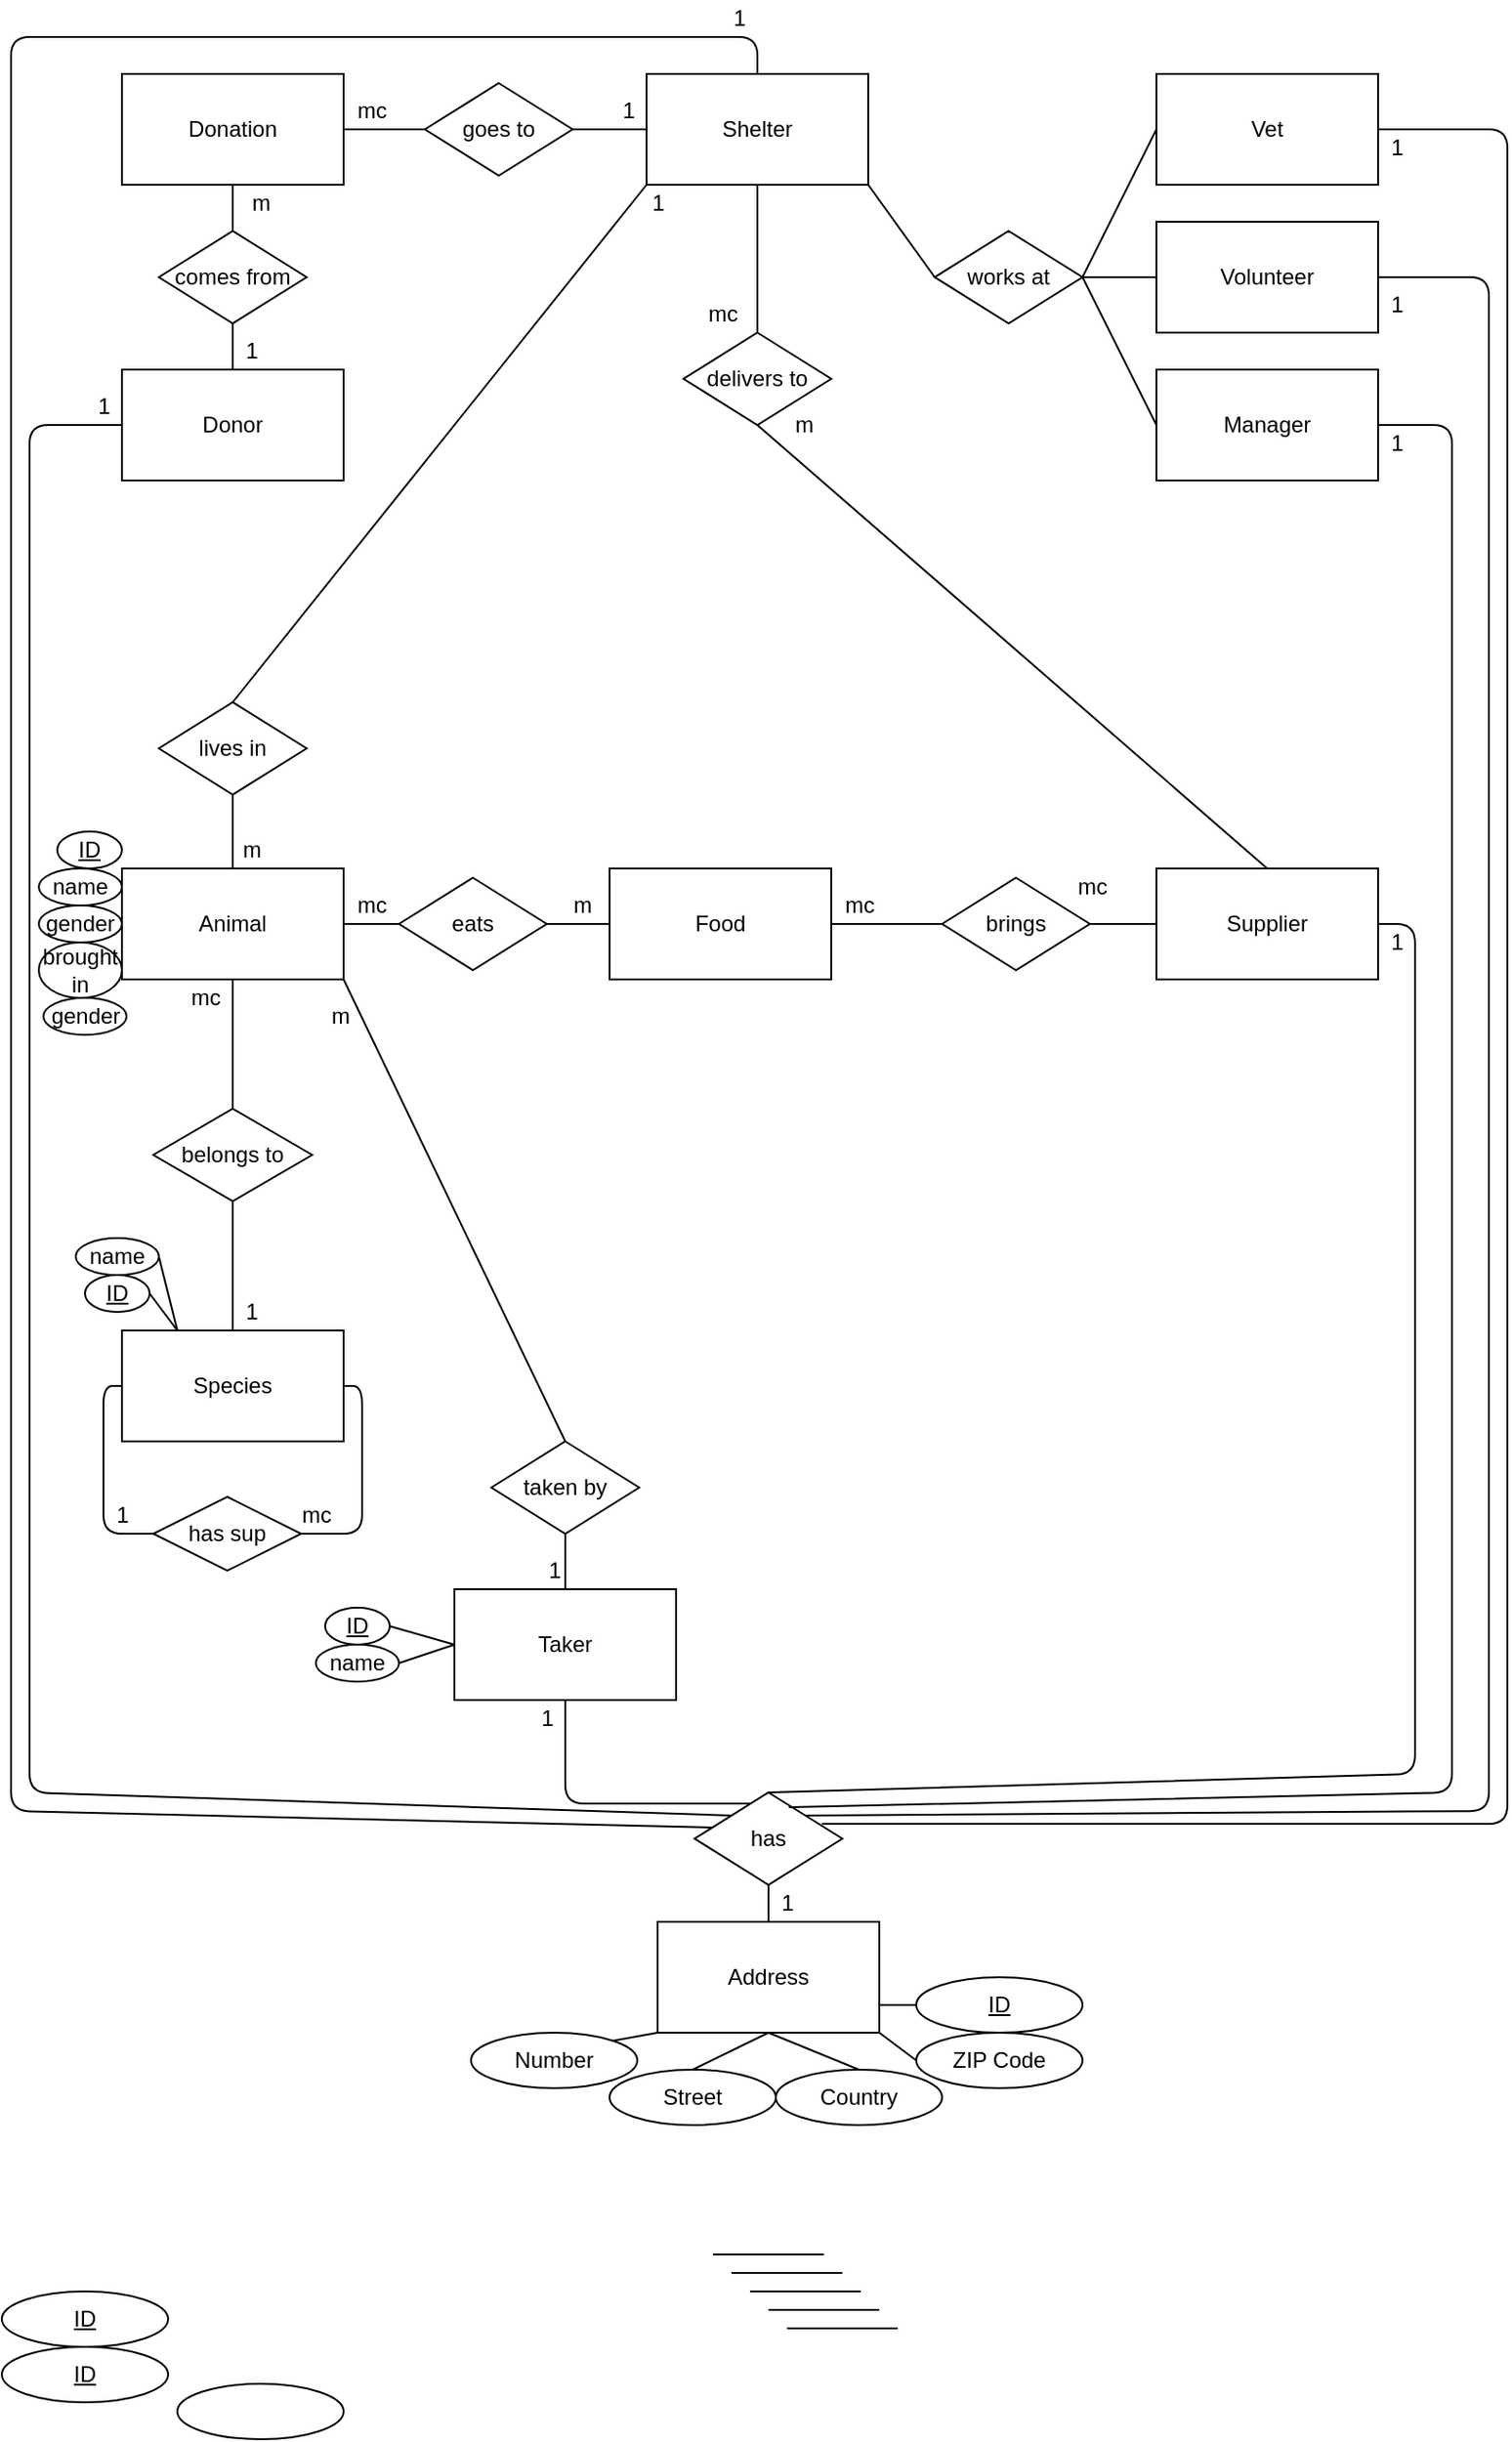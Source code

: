 <mxfile version="13.0.2" type="github">
  <diagram id="TSgzO08xvkyAbLL3pmPg" name="Page-1">
    <mxGraphModel dx="1621" dy="792" grid="1" gridSize="10" guides="1" tooltips="1" connect="1" arrows="1" fold="1" page="1" pageScale="1" pageWidth="827" pageHeight="1169" math="0" shadow="0">
      <root>
        <mxCell id="0" />
        <mxCell id="1" parent="0" />
        <mxCell id="XHEEDVPZoeM0KxmqWSNA-1" value="Donation" style="rounded=0;whiteSpace=wrap;html=1;" parent="1" vertex="1">
          <mxGeometry x="70" y="50" width="120" height="60" as="geometry" />
        </mxCell>
        <mxCell id="XHEEDVPZoeM0KxmqWSNA-2" value="Food" style="rounded=0;whiteSpace=wrap;html=1;" parent="1" vertex="1">
          <mxGeometry x="334" y="480" width="120" height="60" as="geometry" />
        </mxCell>
        <mxCell id="XHEEDVPZoeM0KxmqWSNA-3" value="Species" style="rounded=0;whiteSpace=wrap;html=1;" parent="1" vertex="1">
          <mxGeometry x="70" y="730" width="120" height="60" as="geometry" />
        </mxCell>
        <mxCell id="XHEEDVPZoeM0KxmqWSNA-4" value="Animal" style="rounded=0;whiteSpace=wrap;html=1;" parent="1" vertex="1">
          <mxGeometry x="70" y="480" width="120" height="60" as="geometry" />
        </mxCell>
        <mxCell id="XHEEDVPZoeM0KxmqWSNA-5" value="Donor" style="rounded=0;whiteSpace=wrap;html=1;" parent="1" vertex="1">
          <mxGeometry x="70" y="210" width="120" height="60" as="geometry" />
        </mxCell>
        <mxCell id="XHEEDVPZoeM0KxmqWSNA-6" value="Volunteer" style="rounded=0;whiteSpace=wrap;html=1;" parent="1" vertex="1">
          <mxGeometry x="630" y="130" width="120" height="60" as="geometry" />
        </mxCell>
        <mxCell id="XHEEDVPZoeM0KxmqWSNA-7" value="Manager" style="rounded=0;whiteSpace=wrap;html=1;" parent="1" vertex="1">
          <mxGeometry x="630" y="210" width="120" height="60" as="geometry" />
        </mxCell>
        <mxCell id="XHEEDVPZoeM0KxmqWSNA-8" value="Shelter" style="rounded=0;whiteSpace=wrap;html=1;" parent="1" vertex="1">
          <mxGeometry x="354" y="50" width="120" height="60" as="geometry" />
        </mxCell>
        <mxCell id="XHEEDVPZoeM0KxmqWSNA-9" value="Vet" style="rounded=0;whiteSpace=wrap;html=1;" parent="1" vertex="1">
          <mxGeometry x="630" y="50" width="120" height="60" as="geometry" />
        </mxCell>
        <mxCell id="XHEEDVPZoeM0KxmqWSNA-17" value="" style="endArrow=none;html=1;entryX=0;entryY=0.5;entryDx=0;entryDy=0;" parent="1" target="XHEEDVPZoeM0KxmqWSNA-9" edge="1">
          <mxGeometry width="50" height="50" relative="1" as="geometry">
            <mxPoint x="590" y="160" as="sourcePoint" />
            <mxPoint x="626" y="79.5" as="targetPoint" />
          </mxGeometry>
        </mxCell>
        <mxCell id="XHEEDVPZoeM0KxmqWSNA-18" value="" style="endArrow=none;html=1;exitX=1;exitY=1;exitDx=0;exitDy=0;entryX=0;entryY=0.5;entryDx=0;entryDy=0;" parent="1" source="XHEEDVPZoeM0KxmqWSNA-8" target="XHEEDVPZoeM0KxmqWSNA-21" edge="1">
          <mxGeometry width="50" height="50" relative="1" as="geometry">
            <mxPoint x="480" y="130" as="sourcePoint" />
            <mxPoint x="516" y="130" as="targetPoint" />
          </mxGeometry>
        </mxCell>
        <mxCell id="XHEEDVPZoeM0KxmqWSNA-20" value="" style="endArrow=none;html=1;entryX=0;entryY=0.5;entryDx=0;entryDy=0;exitX=1;exitY=0.5;exitDx=0;exitDy=0;" parent="1" source="XHEEDVPZoeM0KxmqWSNA-21" target="XHEEDVPZoeM0KxmqWSNA-6" edge="1">
          <mxGeometry width="50" height="50" relative="1" as="geometry">
            <mxPoint x="590" y="160" as="sourcePoint" />
            <mxPoint x="590" y="150" as="targetPoint" />
          </mxGeometry>
        </mxCell>
        <mxCell id="XHEEDVPZoeM0KxmqWSNA-21" value="works at" style="rhombus;whiteSpace=wrap;html=1;" parent="1" vertex="1">
          <mxGeometry x="510" y="135" width="80" height="50" as="geometry" />
        </mxCell>
        <mxCell id="XHEEDVPZoeM0KxmqWSNA-22" value="goes to" style="rhombus;whiteSpace=wrap;html=1;" parent="1" vertex="1">
          <mxGeometry x="234" y="55" width="80" height="50" as="geometry" />
        </mxCell>
        <mxCell id="XHEEDVPZoeM0KxmqWSNA-23" value="" style="endArrow=none;html=1;exitX=1;exitY=0.5;exitDx=0;exitDy=0;entryX=0;entryY=0.5;entryDx=0;entryDy=0;" parent="1" source="XHEEDVPZoeM0KxmqWSNA-1" target="XHEEDVPZoeM0KxmqWSNA-22" edge="1">
          <mxGeometry width="50" height="50" relative="1" as="geometry">
            <mxPoint x="198" y="80" as="sourcePoint" />
            <mxPoint x="384" y="260" as="targetPoint" />
          </mxGeometry>
        </mxCell>
        <mxCell id="XHEEDVPZoeM0KxmqWSNA-24" value="" style="endArrow=none;html=1;exitX=1;exitY=0.5;exitDx=0;exitDy=0;entryX=0;entryY=0.5;entryDx=0;entryDy=0;" parent="1" source="XHEEDVPZoeM0KxmqWSNA-22" target="XHEEDVPZoeM0KxmqWSNA-8" edge="1">
          <mxGeometry width="50" height="50" relative="1" as="geometry">
            <mxPoint x="314" y="79.5" as="sourcePoint" />
            <mxPoint x="354" y="80" as="targetPoint" />
          </mxGeometry>
        </mxCell>
        <mxCell id="XHEEDVPZoeM0KxmqWSNA-25" value="comes from" style="rhombus;whiteSpace=wrap;html=1;" parent="1" vertex="1">
          <mxGeometry x="90" y="135" width="80" height="50" as="geometry" />
        </mxCell>
        <mxCell id="XHEEDVPZoeM0KxmqWSNA-26" value="" style="endArrow=none;html=1;exitX=0.5;exitY=1;exitDx=0;exitDy=0;entryX=0.5;entryY=0;entryDx=0;entryDy=0;" parent="1" source="XHEEDVPZoeM0KxmqWSNA-1" target="XHEEDVPZoeM0KxmqWSNA-25" edge="1">
          <mxGeometry width="50" height="50" relative="1" as="geometry">
            <mxPoint x="62" y="165" as="sourcePoint" />
            <mxPoint x="248" y="345" as="targetPoint" />
          </mxGeometry>
        </mxCell>
        <mxCell id="XHEEDVPZoeM0KxmqWSNA-27" value="" style="endArrow=none;html=1;exitX=0.5;exitY=1;exitDx=0;exitDy=0;entryX=0.5;entryY=0;entryDx=0;entryDy=0;" parent="1" source="XHEEDVPZoeM0KxmqWSNA-25" target="XHEEDVPZoeM0KxmqWSNA-5" edge="1">
          <mxGeometry width="50" height="50" relative="1" as="geometry">
            <mxPoint x="178" y="164.5" as="sourcePoint" />
            <mxPoint x="218" y="165" as="targetPoint" />
          </mxGeometry>
        </mxCell>
        <mxCell id="XHEEDVPZoeM0KxmqWSNA-28" value="lives in" style="rhombus;whiteSpace=wrap;html=1;" parent="1" vertex="1">
          <mxGeometry x="90" y="390" width="80" height="50" as="geometry" />
        </mxCell>
        <mxCell id="XHEEDVPZoeM0KxmqWSNA-29" value="" style="endArrow=none;html=1;exitX=0.5;exitY=0;exitDx=0;exitDy=0;entryX=0.5;entryY=1;entryDx=0;entryDy=0;" parent="1" source="XHEEDVPZoeM0KxmqWSNA-4" target="XHEEDVPZoeM0KxmqWSNA-28" edge="1">
          <mxGeometry width="50" height="50" relative="1" as="geometry">
            <mxPoint x="414" y="275" as="sourcePoint" />
            <mxPoint x="600" y="455" as="targetPoint" />
          </mxGeometry>
        </mxCell>
        <mxCell id="XHEEDVPZoeM0KxmqWSNA-30" value="" style="endArrow=none;html=1;exitX=0.5;exitY=0;exitDx=0;exitDy=0;entryX=0;entryY=1;entryDx=0;entryDy=0;" parent="1" source="XHEEDVPZoeM0KxmqWSNA-28" target="XHEEDVPZoeM0KxmqWSNA-8" edge="1">
          <mxGeometry width="50" height="50" relative="1" as="geometry">
            <mxPoint x="530" y="274.5" as="sourcePoint" />
            <mxPoint x="570" y="275" as="targetPoint" />
          </mxGeometry>
        </mxCell>
        <mxCell id="XHEEDVPZoeM0KxmqWSNA-31" value="" style="endArrow=none;html=1;exitX=1;exitY=0.5;exitDx=0;exitDy=0;entryX=0;entryY=0.5;entryDx=0;entryDy=0;" parent="1" source="XHEEDVPZoeM0KxmqWSNA-21" target="XHEEDVPZoeM0KxmqWSNA-7" edge="1">
          <mxGeometry width="50" height="50" relative="1" as="geometry">
            <mxPoint x="540" y="285" as="sourcePoint" />
            <mxPoint x="580" y="285" as="targetPoint" />
          </mxGeometry>
        </mxCell>
        <mxCell id="XHEEDVPZoeM0KxmqWSNA-32" value="has sup" style="rhombus;whiteSpace=wrap;html=1;" parent="1" vertex="1">
          <mxGeometry x="87" y="820" width="80" height="40" as="geometry" />
        </mxCell>
        <mxCell id="XHEEDVPZoeM0KxmqWSNA-33" value="" style="endArrow=none;html=1;exitX=0;exitY=0.5;exitDx=0;exitDy=0;entryX=0;entryY=0.5;entryDx=0;entryDy=0;" parent="1" source="XHEEDVPZoeM0KxmqWSNA-3" target="XHEEDVPZoeM0KxmqWSNA-32" edge="1">
          <mxGeometry width="50" height="50" relative="1" as="geometry">
            <mxPoint x="270" y="365" as="sourcePoint" />
            <mxPoint x="456" y="545" as="targetPoint" />
            <Array as="points">
              <mxPoint x="60" y="760" />
              <mxPoint x="60" y="840" />
            </Array>
          </mxGeometry>
        </mxCell>
        <mxCell id="XHEEDVPZoeM0KxmqWSNA-34" value="" style="endArrow=none;html=1;exitX=1;exitY=0.5;exitDx=0;exitDy=0;entryX=1;entryY=0.5;entryDx=0;entryDy=0;" parent="1" source="XHEEDVPZoeM0KxmqWSNA-32" target="XHEEDVPZoeM0KxmqWSNA-3" edge="1">
          <mxGeometry width="50" height="50" relative="1" as="geometry">
            <mxPoint x="386" y="364.5" as="sourcePoint" />
            <mxPoint x="426" y="365" as="targetPoint" />
            <Array as="points">
              <mxPoint x="200" y="840" />
              <mxPoint x="200" y="760" />
              <mxPoint x="190" y="760" />
            </Array>
          </mxGeometry>
        </mxCell>
        <mxCell id="AML0hCze_9C6tWHu_Mf7-2" value="belongs to" style="rhombus;whiteSpace=wrap;html=1;" parent="1" vertex="1">
          <mxGeometry x="87" y="610" width="86" height="50" as="geometry" />
        </mxCell>
        <mxCell id="AML0hCze_9C6tWHu_Mf7-3" value="" style="endArrow=none;html=1;exitX=0.5;exitY=0;exitDx=0;exitDy=0;entryX=0.5;entryY=1;entryDx=0;entryDy=0;" parent="1" source="XHEEDVPZoeM0KxmqWSNA-3" target="AML0hCze_9C6tWHu_Mf7-2" edge="1">
          <mxGeometry width="50" height="50" relative="1" as="geometry">
            <mxPoint x="100" y="280" as="sourcePoint" />
            <mxPoint x="450" y="385" as="targetPoint" />
          </mxGeometry>
        </mxCell>
        <mxCell id="AML0hCze_9C6tWHu_Mf7-4" value="" style="endArrow=none;html=1;exitX=0.5;exitY=0;exitDx=0;exitDy=0;entryX=0.5;entryY=1;entryDx=0;entryDy=0;" parent="1" source="AML0hCze_9C6tWHu_Mf7-2" target="XHEEDVPZoeM0KxmqWSNA-4" edge="1">
          <mxGeometry width="50" height="50" relative="1" as="geometry">
            <mxPoint x="524" y="184.5" as="sourcePoint" />
            <mxPoint x="304" y="260" as="targetPoint" />
          </mxGeometry>
        </mxCell>
        <mxCell id="AML0hCze_9C6tWHu_Mf7-6" value="Taker" style="rounded=0;whiteSpace=wrap;html=1;" parent="1" vertex="1">
          <mxGeometry x="250" y="870" width="120" height="60" as="geometry" />
        </mxCell>
        <mxCell id="AML0hCze_9C6tWHu_Mf7-7" value="Address" style="rounded=0;whiteSpace=wrap;html=1;" parent="1" vertex="1">
          <mxGeometry x="360" y="1050" width="120" height="60" as="geometry" />
        </mxCell>
        <mxCell id="AML0hCze_9C6tWHu_Mf7-8" value="Supplier" style="rounded=0;whiteSpace=wrap;html=1;" parent="1" vertex="1">
          <mxGeometry x="630" y="480" width="120" height="60" as="geometry" />
        </mxCell>
        <mxCell id="AML0hCze_9C6tWHu_Mf7-9" value="brings" style="rhombus;whiteSpace=wrap;html=1;" parent="1" vertex="1">
          <mxGeometry x="514" y="485" width="80" height="50" as="geometry" />
        </mxCell>
        <mxCell id="AML0hCze_9C6tWHu_Mf7-11" value="" style="endArrow=none;html=1;exitX=0;exitY=0.5;exitDx=0;exitDy=0;entryX=1;entryY=0.5;entryDx=0;entryDy=0;" parent="1" source="AML0hCze_9C6tWHu_Mf7-9" target="XHEEDVPZoeM0KxmqWSNA-2" edge="1">
          <mxGeometry width="50" height="50" relative="1" as="geometry">
            <mxPoint x="536" y="344.5" as="sourcePoint" />
            <mxPoint x="310" y="420" as="targetPoint" />
          </mxGeometry>
        </mxCell>
        <mxCell id="AML0hCze_9C6tWHu_Mf7-12" value="eats" style="rhombus;whiteSpace=wrap;html=1;" parent="1" vertex="1">
          <mxGeometry x="220" y="485" width="80" height="50" as="geometry" />
        </mxCell>
        <mxCell id="AML0hCze_9C6tWHu_Mf7-13" value="" style="endArrow=none;html=1;exitX=0;exitY=0.5;exitDx=0;exitDy=0;entryX=1;entryY=0.5;entryDx=0;entryDy=0;" parent="1" source="XHEEDVPZoeM0KxmqWSNA-2" target="AML0hCze_9C6tWHu_Mf7-12" edge="1">
          <mxGeometry width="50" height="50" relative="1" as="geometry">
            <mxPoint x="280" y="385" as="sourcePoint" />
            <mxPoint x="606" y="355" as="targetPoint" />
          </mxGeometry>
        </mxCell>
        <mxCell id="AML0hCze_9C6tWHu_Mf7-14" value="" style="endArrow=none;html=1;exitX=0;exitY=0.5;exitDx=0;exitDy=0;entryX=1;entryY=0.5;entryDx=0;entryDy=0;" parent="1" source="AML0hCze_9C6tWHu_Mf7-12" target="XHEEDVPZoeM0KxmqWSNA-4" edge="1">
          <mxGeometry width="50" height="50" relative="1" as="geometry">
            <mxPoint x="536" y="174.5" as="sourcePoint" />
            <mxPoint x="280" y="270" as="targetPoint" />
          </mxGeometry>
        </mxCell>
        <mxCell id="AML0hCze_9C6tWHu_Mf7-15" value="" style="endArrow=none;html=1;exitX=1;exitY=0.5;exitDx=0;exitDy=0;entryX=0;entryY=0.5;entryDx=0;entryDy=0;" parent="1" source="AML0hCze_9C6tWHu_Mf7-9" target="AML0hCze_9C6tWHu_Mf7-8" edge="1">
          <mxGeometry width="50" height="50" relative="1" as="geometry">
            <mxPoint x="404" y="420" as="sourcePoint" />
            <mxPoint x="350" y="420" as="targetPoint" />
          </mxGeometry>
        </mxCell>
        <mxCell id="AML0hCze_9C6tWHu_Mf7-16" value="delivers to" style="rhombus;whiteSpace=wrap;html=1;" parent="1" vertex="1">
          <mxGeometry x="374" y="190" width="80" height="50" as="geometry" />
        </mxCell>
        <mxCell id="AML0hCze_9C6tWHu_Mf7-17" value="" style="endArrow=none;html=1;exitX=0.5;exitY=0;exitDx=0;exitDy=0;entryX=0.5;entryY=1;entryDx=0;entryDy=0;" parent="1" source="AML0hCze_9C6tWHu_Mf7-8" target="AML0hCze_9C6tWHu_Mf7-16" edge="1">
          <mxGeometry width="50" height="50" relative="1" as="geometry">
            <mxPoint x="434" y="290" as="sourcePoint" />
            <mxPoint x="760" y="265" as="targetPoint" />
          </mxGeometry>
        </mxCell>
        <mxCell id="AML0hCze_9C6tWHu_Mf7-18" value="" style="endArrow=none;html=1;exitX=0.5;exitY=0;exitDx=0;exitDy=0;entryX=0.5;entryY=1;entryDx=0;entryDy=0;" parent="1" source="AML0hCze_9C6tWHu_Mf7-16" target="XHEEDVPZoeM0KxmqWSNA-8" edge="1">
          <mxGeometry width="50" height="50" relative="1" as="geometry">
            <mxPoint x="690" y="84.5" as="sourcePoint" />
            <mxPoint x="434" y="180" as="targetPoint" />
          </mxGeometry>
        </mxCell>
        <mxCell id="AML0hCze_9C6tWHu_Mf7-19" value="taken by" style="rhombus;whiteSpace=wrap;html=1;" parent="1" vertex="1">
          <mxGeometry x="270" y="790" width="80" height="50" as="geometry" />
        </mxCell>
        <mxCell id="AML0hCze_9C6tWHu_Mf7-20" value="" style="endArrow=none;html=1;exitX=0.5;exitY=0;exitDx=0;exitDy=0;entryX=0.5;entryY=1;entryDx=0;entryDy=0;" parent="1" source="AML0hCze_9C6tWHu_Mf7-6" target="AML0hCze_9C6tWHu_Mf7-19" edge="1">
          <mxGeometry width="50" height="50" relative="1" as="geometry">
            <mxPoint x="290" y="435" as="sourcePoint" />
            <mxPoint x="616" y="410" as="targetPoint" />
          </mxGeometry>
        </mxCell>
        <mxCell id="AML0hCze_9C6tWHu_Mf7-21" value="" style="endArrow=none;html=1;exitX=0.5;exitY=0;exitDx=0;exitDy=0;entryX=1;entryY=1;entryDx=0;entryDy=0;" parent="1" source="AML0hCze_9C6tWHu_Mf7-19" target="XHEEDVPZoeM0KxmqWSNA-4" edge="1">
          <mxGeometry width="50" height="50" relative="1" as="geometry">
            <mxPoint x="546" y="229.5" as="sourcePoint" />
            <mxPoint x="290" y="325" as="targetPoint" />
          </mxGeometry>
        </mxCell>
        <mxCell id="AML0hCze_9C6tWHu_Mf7-22" value="" style="endArrow=none;html=1;entryX=0;entryY=0.5;entryDx=0;entryDy=0;exitX=0;exitY=0;exitDx=0;exitDy=0;" parent="1" source="AML0hCze_9C6tWHu_Mf7-27" target="XHEEDVPZoeM0KxmqWSNA-5" edge="1">
          <mxGeometry width="50" height="50" relative="1" as="geometry">
            <mxPoint x="350" y="680" as="sourcePoint" />
            <mxPoint x="330" y="350" as="targetPoint" />
            <Array as="points">
              <mxPoint x="20" y="980" />
              <mxPoint x="20" y="240" />
            </Array>
          </mxGeometry>
        </mxCell>
        <mxCell id="AML0hCze_9C6tWHu_Mf7-25" value="" style="endArrow=none;html=1;exitX=0.388;exitY=0.12;exitDx=0;exitDy=0;entryX=0.5;entryY=1;entryDx=0;entryDy=0;exitPerimeter=0;" parent="1" source="AML0hCze_9C6tWHu_Mf7-27" target="AML0hCze_9C6tWHu_Mf7-6" edge="1">
          <mxGeometry width="50" height="50" relative="1" as="geometry">
            <mxPoint x="460" y="585" as="sourcePoint" />
            <mxPoint x="460" y="555" as="targetPoint" />
            <Array as="points">
              <mxPoint x="310" y="986" />
            </Array>
          </mxGeometry>
        </mxCell>
        <mxCell id="AML0hCze_9C6tWHu_Mf7-26" value="" style="endArrow=none;html=1;exitX=1;exitY=0;exitDx=0;exitDy=0;entryX=1;entryY=0.5;entryDx=0;entryDy=0;" parent="1" source="AML0hCze_9C6tWHu_Mf7-27" target="XHEEDVPZoeM0KxmqWSNA-6" edge="1">
          <mxGeometry width="50" height="50" relative="1" as="geometry">
            <mxPoint x="460" y="505" as="sourcePoint" />
            <mxPoint x="460" y="475" as="targetPoint" />
            <Array as="points">
              <mxPoint x="810" y="990" />
              <mxPoint x="810" y="160" />
            </Array>
          </mxGeometry>
        </mxCell>
        <mxCell id="AML0hCze_9C6tWHu_Mf7-27" value="has" style="rhombus;whiteSpace=wrap;html=1;" parent="1" vertex="1">
          <mxGeometry x="380" y="980" width="80" height="50" as="geometry" />
        </mxCell>
        <mxCell id="AML0hCze_9C6tWHu_Mf7-28" value="" style="endArrow=none;html=1;exitX=0.5;exitY=0;exitDx=0;exitDy=0;entryX=0.5;entryY=1;entryDx=0;entryDy=0;" parent="1" source="AML0hCze_9C6tWHu_Mf7-7" target="AML0hCze_9C6tWHu_Mf7-27" edge="1">
          <mxGeometry width="50" height="50" relative="1" as="geometry">
            <mxPoint x="430" y="710" as="sourcePoint" />
            <mxPoint x="756" y="685" as="targetPoint" />
          </mxGeometry>
        </mxCell>
        <mxCell id="AML0hCze_9C6tWHu_Mf7-30" value="" style="endArrow=none;html=1;exitX=0.863;exitY=0.34;exitDx=0;exitDy=0;entryX=1;entryY=0.5;entryDx=0;entryDy=0;exitPerimeter=0;" parent="1" source="AML0hCze_9C6tWHu_Mf7-27" target="XHEEDVPZoeM0KxmqWSNA-9" edge="1">
          <mxGeometry width="50" height="50" relative="1" as="geometry">
            <mxPoint x="470" y="515" as="sourcePoint" />
            <mxPoint x="470" y="485" as="targetPoint" />
            <Array as="points">
              <mxPoint x="820" y="997" />
              <mxPoint x="820" y="80" />
            </Array>
          </mxGeometry>
        </mxCell>
        <mxCell id="AML0hCze_9C6tWHu_Mf7-31" value="" style="endArrow=none;html=1;exitX=0.638;exitY=0.16;exitDx=0;exitDy=0;exitPerimeter=0;" parent="1" source="AML0hCze_9C6tWHu_Mf7-27" edge="1">
          <mxGeometry width="50" height="50" relative="1" as="geometry">
            <mxPoint x="480" y="525" as="sourcePoint" />
            <mxPoint x="750" y="240" as="targetPoint" />
            <Array as="points">
              <mxPoint x="790" y="980" />
              <mxPoint x="790" y="240" />
            </Array>
          </mxGeometry>
        </mxCell>
        <mxCell id="AML0hCze_9C6tWHu_Mf7-32" value="" style="endArrow=none;html=1;exitX=0.125;exitY=0.38;exitDx=0;exitDy=0;entryX=0.5;entryY=0;entryDx=0;entryDy=0;exitPerimeter=0;" parent="1" source="AML0hCze_9C6tWHu_Mf7-27" target="XHEEDVPZoeM0KxmqWSNA-8" edge="1">
          <mxGeometry width="50" height="50" relative="1" as="geometry">
            <mxPoint x="490" y="535" as="sourcePoint" />
            <mxPoint x="490" y="505" as="targetPoint" />
            <Array as="points">
              <mxPoint x="10" y="990" />
              <mxPoint x="10" y="30" />
              <mxPoint x="414" y="30" />
            </Array>
          </mxGeometry>
        </mxCell>
        <mxCell id="AML0hCze_9C6tWHu_Mf7-33" value="" style="endArrow=none;html=1;exitX=0.5;exitY=0;exitDx=0;exitDy=0;entryX=1;entryY=0.5;entryDx=0;entryDy=0;" parent="1" source="AML0hCze_9C6tWHu_Mf7-27" target="AML0hCze_9C6tWHu_Mf7-8" edge="1">
          <mxGeometry width="50" height="50" relative="1" as="geometry">
            <mxPoint x="500" y="545" as="sourcePoint" />
            <mxPoint x="500" y="515" as="targetPoint" />
            <Array as="points">
              <mxPoint x="770" y="970" />
              <mxPoint x="770" y="510" />
            </Array>
          </mxGeometry>
        </mxCell>
        <mxCell id="AML0hCze_9C6tWHu_Mf7-34" value="1" style="text;html=1;align=center;verticalAlign=middle;resizable=0;points=[];autosize=1;" parent="1" vertex="1">
          <mxGeometry x="420" y="1030" width="20" height="20" as="geometry" />
        </mxCell>
        <mxCell id="AML0hCze_9C6tWHu_Mf7-39" value="1" style="text;html=1;align=center;verticalAlign=middle;resizable=0;points=[];autosize=1;" parent="1" vertex="1">
          <mxGeometry x="290" y="930" width="20" height="20" as="geometry" />
        </mxCell>
        <mxCell id="AML0hCze_9C6tWHu_Mf7-40" value="1" style="text;html=1;align=center;verticalAlign=middle;resizable=0;points=[];autosize=1;" parent="1" vertex="1">
          <mxGeometry x="750" y="240" width="20" height="20" as="geometry" />
        </mxCell>
        <mxCell id="AML0hCze_9C6tWHu_Mf7-41" value="1" style="text;html=1;align=center;verticalAlign=middle;resizable=0;points=[];autosize=1;" parent="1" vertex="1">
          <mxGeometry x="750" y="165" width="20" height="20" as="geometry" />
        </mxCell>
        <mxCell id="AML0hCze_9C6tWHu_Mf7-42" value="1" style="text;html=1;align=center;verticalAlign=middle;resizable=0;points=[];autosize=1;" parent="1" vertex="1">
          <mxGeometry x="750" y="80" width="20" height="20" as="geometry" />
        </mxCell>
        <mxCell id="AML0hCze_9C6tWHu_Mf7-43" value="1" style="text;html=1;align=center;verticalAlign=middle;resizable=0;points=[];autosize=1;" parent="1" vertex="1">
          <mxGeometry x="394" y="10" width="20" height="20" as="geometry" />
        </mxCell>
        <mxCell id="AML0hCze_9C6tWHu_Mf7-44" value="1" style="text;html=1;align=center;verticalAlign=middle;resizable=0;points=[];autosize=1;" parent="1" vertex="1">
          <mxGeometry x="50" y="220" width="20" height="20" as="geometry" />
        </mxCell>
        <mxCell id="AML0hCze_9C6tWHu_Mf7-46" value="1" style="text;html=1;align=center;verticalAlign=middle;resizable=0;points=[];autosize=1;" parent="1" vertex="1">
          <mxGeometry x="750" y="510" width="20" height="20" as="geometry" />
        </mxCell>
        <mxCell id="AML0hCze_9C6tWHu_Mf7-48" value="m" style="text;html=1;align=center;verticalAlign=middle;resizable=0;points=[];autosize=1;" parent="1" vertex="1">
          <mxGeometry x="130" y="110" width="30" height="20" as="geometry" />
        </mxCell>
        <mxCell id="AML0hCze_9C6tWHu_Mf7-49" value="1" style="text;html=1;align=center;verticalAlign=middle;resizable=0;points=[];autosize=1;" parent="1" vertex="1">
          <mxGeometry x="130" y="190" width="20" height="20" as="geometry" />
        </mxCell>
        <mxCell id="AML0hCze_9C6tWHu_Mf7-50" value="mc" style="text;html=1;align=center;verticalAlign=middle;resizable=0;points=[];autosize=1;" parent="1" vertex="1">
          <mxGeometry x="160" y="820" width="30" height="20" as="geometry" />
        </mxCell>
        <mxCell id="AML0hCze_9C6tWHu_Mf7-51" value="1" style="text;html=1;align=center;verticalAlign=middle;resizable=0;points=[];autosize=1;" parent="1" vertex="1">
          <mxGeometry x="60" y="820" width="20" height="20" as="geometry" />
        </mxCell>
        <mxCell id="AML0hCze_9C6tWHu_Mf7-52" value="m" style="text;html=1;align=center;verticalAlign=middle;resizable=0;points=[];autosize=1;" parent="1" vertex="1">
          <mxGeometry x="173" y="550" width="30" height="20" as="geometry" />
        </mxCell>
        <mxCell id="AML0hCze_9C6tWHu_Mf7-53" value="1" style="text;html=1;align=center;verticalAlign=middle;resizable=0;points=[];autosize=1;" parent="1" vertex="1">
          <mxGeometry x="294" y="850" width="20" height="20" as="geometry" />
        </mxCell>
        <mxCell id="AML0hCze_9C6tWHu_Mf7-54" value="mc" style="text;html=1;align=center;verticalAlign=middle;resizable=0;points=[];autosize=1;" parent="1" vertex="1">
          <mxGeometry x="100" y="540" width="30" height="20" as="geometry" />
        </mxCell>
        <mxCell id="AML0hCze_9C6tWHu_Mf7-55" value="1" style="text;html=1;align=center;verticalAlign=middle;resizable=0;points=[];autosize=1;" parent="1" vertex="1">
          <mxGeometry x="130" y="710" width="20" height="20" as="geometry" />
        </mxCell>
        <mxCell id="AML0hCze_9C6tWHu_Mf7-56" value="mc" style="text;html=1;align=center;verticalAlign=middle;resizable=0;points=[];autosize=1;" parent="1" vertex="1">
          <mxGeometry x="190" y="490" width="30" height="20" as="geometry" />
        </mxCell>
        <mxCell id="AML0hCze_9C6tWHu_Mf7-57" value="m" style="text;html=1;align=center;verticalAlign=middle;resizable=0;points=[];autosize=1;" parent="1" vertex="1">
          <mxGeometry x="304" y="490" width="30" height="20" as="geometry" />
        </mxCell>
        <mxCell id="AML0hCze_9C6tWHu_Mf7-58" value="mc" style="text;html=1;align=center;verticalAlign=middle;resizable=0;points=[];autosize=1;" parent="1" vertex="1">
          <mxGeometry x="454" y="490" width="30" height="20" as="geometry" />
        </mxCell>
        <mxCell id="AML0hCze_9C6tWHu_Mf7-59" value="mc" style="text;html=1;align=center;verticalAlign=middle;resizable=0;points=[];autosize=1;" parent="1" vertex="1">
          <mxGeometry x="580" y="480" width="30" height="20" as="geometry" />
        </mxCell>
        <mxCell id="AML0hCze_9C6tWHu_Mf7-60" value="mc" style="text;html=1;align=center;verticalAlign=middle;resizable=0;points=[];autosize=1;" parent="1" vertex="1">
          <mxGeometry x="190" y="60" width="30" height="20" as="geometry" />
        </mxCell>
        <mxCell id="AML0hCze_9C6tWHu_Mf7-61" value="1" style="text;html=1;align=center;verticalAlign=middle;resizable=0;points=[];autosize=1;" parent="1" vertex="1">
          <mxGeometry x="334" y="60" width="20" height="20" as="geometry" />
        </mxCell>
        <mxCell id="AML0hCze_9C6tWHu_Mf7-62" value="1" style="text;html=1;align=center;verticalAlign=middle;resizable=0;points=[];autosize=1;" parent="1" vertex="1">
          <mxGeometry x="350" y="110" width="20" height="20" as="geometry" />
        </mxCell>
        <mxCell id="AML0hCze_9C6tWHu_Mf7-63" value="m" style="text;html=1;align=center;verticalAlign=middle;resizable=0;points=[];autosize=1;" parent="1" vertex="1">
          <mxGeometry x="125" y="460" width="30" height="20" as="geometry" />
        </mxCell>
        <mxCell id="AML0hCze_9C6tWHu_Mf7-64" value="m" style="text;html=1;align=center;verticalAlign=middle;resizable=0;points=[];autosize=1;" parent="1" vertex="1">
          <mxGeometry x="424" y="230" width="30" height="20" as="geometry" />
        </mxCell>
        <mxCell id="AML0hCze_9C6tWHu_Mf7-65" value="mc" style="text;html=1;align=center;verticalAlign=middle;resizable=0;points=[];autosize=1;" parent="1" vertex="1">
          <mxGeometry x="380" y="170" width="30" height="20" as="geometry" />
        </mxCell>
        <mxCell id="9xRu9j4wo8HbfEdH_AAH-1" value="name" style="ellipse;whiteSpace=wrap;html=1;" parent="1" vertex="1">
          <mxGeometry x="175" y="900" width="45" height="20" as="geometry" />
        </mxCell>
        <mxCell id="9xRu9j4wo8HbfEdH_AAH-2" value="" style="ellipse;whiteSpace=wrap;html=1;" parent="1" vertex="1">
          <mxGeometry x="100" y="1300" width="90" height="30" as="geometry" />
        </mxCell>
        <mxCell id="9xRu9j4wo8HbfEdH_AAH-3" value="Number" style="ellipse;whiteSpace=wrap;html=1;" parent="1" vertex="1">
          <mxGeometry x="259" y="1110" width="90" height="30" as="geometry" />
        </mxCell>
        <mxCell id="9xRu9j4wo8HbfEdH_AAH-4" value="Street" style="ellipse;whiteSpace=wrap;html=1;" parent="1" vertex="1">
          <mxGeometry x="334" y="1130" width="90" height="30" as="geometry" />
        </mxCell>
        <mxCell id="9xRu9j4wo8HbfEdH_AAH-5" value="Country" style="ellipse;whiteSpace=wrap;html=1;" parent="1" vertex="1">
          <mxGeometry x="424" y="1130" width="90" height="30" as="geometry" />
        </mxCell>
        <mxCell id="9xRu9j4wo8HbfEdH_AAH-6" value="&lt;u&gt;ID&lt;/u&gt;" style="ellipse;whiteSpace=wrap;html=1;" parent="1" vertex="1">
          <mxGeometry x="500" y="1080" width="90" height="30" as="geometry" />
        </mxCell>
        <mxCell id="9xRu9j4wo8HbfEdH_AAH-7" value="ZIP Code" style="ellipse;whiteSpace=wrap;html=1;" parent="1" vertex="1">
          <mxGeometry x="500" y="1110" width="90" height="30" as="geometry" />
        </mxCell>
        <mxCell id="9xRu9j4wo8HbfEdH_AAH-8" value="&lt;u&gt;ID&lt;/u&gt;" style="ellipse;whiteSpace=wrap;html=1;" parent="1" vertex="1">
          <mxGeometry x="180" y="880" width="35" height="20" as="geometry" />
        </mxCell>
        <mxCell id="9xRu9j4wo8HbfEdH_AAH-9" value="&lt;u&gt;ID&lt;/u&gt;" style="ellipse;whiteSpace=wrap;html=1;" parent="1" vertex="1">
          <mxGeometry x="5" y="1250" width="90" height="30" as="geometry" />
        </mxCell>
        <mxCell id="9xRu9j4wo8HbfEdH_AAH-10" value="&lt;u&gt;ID&lt;/u&gt;" style="ellipse;whiteSpace=wrap;html=1;" parent="1" vertex="1">
          <mxGeometry x="5" y="1280" width="90" height="30" as="geometry" />
        </mxCell>
        <mxCell id="9xRu9j4wo8HbfEdH_AAH-12" value="" style="endArrow=none;html=1;exitX=1;exitY=0;exitDx=0;exitDy=0;entryX=0;entryY=1;entryDx=0;entryDy=0;" parent="1" source="9xRu9j4wo8HbfEdH_AAH-3" target="AML0hCze_9C6tWHu_Mf7-7" edge="1">
          <mxGeometry width="50" height="50" relative="1" as="geometry">
            <mxPoint x="390" y="1070" as="sourcePoint" />
            <mxPoint x="440" y="1020" as="targetPoint" />
          </mxGeometry>
        </mxCell>
        <mxCell id="9xRu9j4wo8HbfEdH_AAH-13" value="" style="endArrow=none;html=1;exitX=0.5;exitY=0;exitDx=0;exitDy=0;entryX=0.5;entryY=1;entryDx=0;entryDy=0;" parent="1" source="9xRu9j4wo8HbfEdH_AAH-4" target="AML0hCze_9C6tWHu_Mf7-7" edge="1">
          <mxGeometry width="50" height="50" relative="1" as="geometry">
            <mxPoint x="345.82" y="1124.393" as="sourcePoint" />
            <mxPoint x="370" y="1120" as="targetPoint" />
          </mxGeometry>
        </mxCell>
        <mxCell id="9xRu9j4wo8HbfEdH_AAH-14" value="" style="endArrow=none;html=1;exitX=0.5;exitY=0;exitDx=0;exitDy=0;entryX=0.5;entryY=1;entryDx=0;entryDy=0;" parent="1" source="9xRu9j4wo8HbfEdH_AAH-5" target="AML0hCze_9C6tWHu_Mf7-7" edge="1">
          <mxGeometry width="50" height="50" relative="1" as="geometry">
            <mxPoint x="355.82" y="1134.393" as="sourcePoint" />
            <mxPoint x="380" y="1130" as="targetPoint" />
          </mxGeometry>
        </mxCell>
        <mxCell id="9xRu9j4wo8HbfEdH_AAH-15" value="" style="endArrow=none;html=1;exitX=0;exitY=0.5;exitDx=0;exitDy=0;entryX=1;entryY=1;entryDx=0;entryDy=0;" parent="1" source="9xRu9j4wo8HbfEdH_AAH-7" target="AML0hCze_9C6tWHu_Mf7-7" edge="1">
          <mxGeometry width="50" height="50" relative="1" as="geometry">
            <mxPoint x="365.82" y="1144.393" as="sourcePoint" />
            <mxPoint x="390" y="1140" as="targetPoint" />
          </mxGeometry>
        </mxCell>
        <mxCell id="9xRu9j4wo8HbfEdH_AAH-16" value="" style="endArrow=none;html=1;exitX=1;exitY=0.75;exitDx=0;exitDy=0;entryX=0;entryY=0.5;entryDx=0;entryDy=0;" parent="1" source="AML0hCze_9C6tWHu_Mf7-7" target="9xRu9j4wo8HbfEdH_AAH-6" edge="1">
          <mxGeometry width="50" height="50" relative="1" as="geometry">
            <mxPoint x="375.82" y="1154.393" as="sourcePoint" />
            <mxPoint x="400" y="1150" as="targetPoint" />
          </mxGeometry>
        </mxCell>
        <mxCell id="9xRu9j4wo8HbfEdH_AAH-17" value="" style="endArrow=none;html=1;exitX=1;exitY=0.5;exitDx=0;exitDy=0;entryX=0;entryY=0.5;entryDx=0;entryDy=0;" parent="1" source="9xRu9j4wo8HbfEdH_AAH-8" target="AML0hCze_9C6tWHu_Mf7-6" edge="1">
          <mxGeometry width="50" height="50" relative="1" as="geometry">
            <mxPoint x="370" y="1210" as="sourcePoint" />
            <mxPoint x="430" y="1210" as="targetPoint" />
          </mxGeometry>
        </mxCell>
        <mxCell id="9xRu9j4wo8HbfEdH_AAH-18" value="" style="endArrow=none;html=1;exitX=1;exitY=0.5;exitDx=0;exitDy=0;entryX=0;entryY=0.5;entryDx=0;entryDy=0;" parent="1" source="9xRu9j4wo8HbfEdH_AAH-1" target="AML0hCze_9C6tWHu_Mf7-6" edge="1">
          <mxGeometry width="50" height="50" relative="1" as="geometry">
            <mxPoint x="380" y="1220" as="sourcePoint" />
            <mxPoint x="440" y="1220" as="targetPoint" />
          </mxGeometry>
        </mxCell>
        <mxCell id="9xRu9j4wo8HbfEdH_AAH-19" value="" style="endArrow=none;html=1;" parent="1" edge="1">
          <mxGeometry width="50" height="50" relative="1" as="geometry">
            <mxPoint x="390" y="1230" as="sourcePoint" />
            <mxPoint x="450" y="1230" as="targetPoint" />
          </mxGeometry>
        </mxCell>
        <mxCell id="9xRu9j4wo8HbfEdH_AAH-20" value="" style="endArrow=none;html=1;" parent="1" edge="1">
          <mxGeometry width="50" height="50" relative="1" as="geometry">
            <mxPoint x="400" y="1240" as="sourcePoint" />
            <mxPoint x="460" y="1240" as="targetPoint" />
          </mxGeometry>
        </mxCell>
        <mxCell id="9xRu9j4wo8HbfEdH_AAH-21" value="" style="endArrow=none;html=1;" parent="1" edge="1">
          <mxGeometry width="50" height="50" relative="1" as="geometry">
            <mxPoint x="410" y="1250" as="sourcePoint" />
            <mxPoint x="470" y="1250" as="targetPoint" />
          </mxGeometry>
        </mxCell>
        <mxCell id="9xRu9j4wo8HbfEdH_AAH-22" value="" style="endArrow=none;html=1;" parent="1" edge="1">
          <mxGeometry width="50" height="50" relative="1" as="geometry">
            <mxPoint x="420" y="1260" as="sourcePoint" />
            <mxPoint x="480" y="1260" as="targetPoint" />
          </mxGeometry>
        </mxCell>
        <mxCell id="9xRu9j4wo8HbfEdH_AAH-23" value="" style="endArrow=none;html=1;" parent="1" edge="1">
          <mxGeometry width="50" height="50" relative="1" as="geometry">
            <mxPoint x="430" y="1270" as="sourcePoint" />
            <mxPoint x="490" y="1270" as="targetPoint" />
          </mxGeometry>
        </mxCell>
        <mxCell id="k1qqFFfvDT_mNqjIPexY-1" value="name" style="ellipse;whiteSpace=wrap;html=1;" vertex="1" parent="1">
          <mxGeometry x="45" y="680" width="45" height="20" as="geometry" />
        </mxCell>
        <mxCell id="k1qqFFfvDT_mNqjIPexY-2" value="&lt;u&gt;ID&lt;/u&gt;" style="ellipse;whiteSpace=wrap;html=1;" vertex="1" parent="1">
          <mxGeometry x="50" y="700" width="35" height="20" as="geometry" />
        </mxCell>
        <mxCell id="k1qqFFfvDT_mNqjIPexY-5" value="" style="endArrow=none;html=1;exitX=0.25;exitY=0;exitDx=0;exitDy=0;entryX=1;entryY=0.5;entryDx=0;entryDy=0;" edge="1" parent="1" source="XHEEDVPZoeM0KxmqWSNA-3" target="k1qqFFfvDT_mNqjIPexY-1">
          <mxGeometry width="50" height="50" relative="1" as="geometry">
            <mxPoint x="300" y="880" as="sourcePoint" />
            <mxPoint x="300" y="860" as="targetPoint" />
          </mxGeometry>
        </mxCell>
        <mxCell id="k1qqFFfvDT_mNqjIPexY-6" value="" style="endArrow=none;html=1;entryX=1;entryY=0.5;entryDx=0;entryDy=0;" edge="1" parent="1" target="k1qqFFfvDT_mNqjIPexY-2">
          <mxGeometry width="50" height="50" relative="1" as="geometry">
            <mxPoint x="100" y="730" as="sourcePoint" />
            <mxPoint x="310" y="870" as="targetPoint" />
          </mxGeometry>
        </mxCell>
        <mxCell id="k1qqFFfvDT_mNqjIPexY-7" value="name" style="ellipse;whiteSpace=wrap;html=1;" vertex="1" parent="1">
          <mxGeometry x="25" y="480" width="45" height="20" as="geometry" />
        </mxCell>
        <mxCell id="k1qqFFfvDT_mNqjIPexY-8" value="&lt;u&gt;ID&lt;/u&gt;" style="ellipse;whiteSpace=wrap;html=1;" vertex="1" parent="1">
          <mxGeometry x="35" y="460" width="35" height="20" as="geometry" />
        </mxCell>
        <mxCell id="k1qqFFfvDT_mNqjIPexY-9" value="gender" style="ellipse;whiteSpace=wrap;html=1;" vertex="1" parent="1">
          <mxGeometry x="25" y="500" width="45" height="20" as="geometry" />
        </mxCell>
        <mxCell id="k1qqFFfvDT_mNqjIPexY-12" value="brought&lt;br&gt;in" style="ellipse;whiteSpace=wrap;html=1;" vertex="1" parent="1">
          <mxGeometry x="25" y="520" width="45" height="30" as="geometry" />
        </mxCell>
        <mxCell id="k1qqFFfvDT_mNqjIPexY-15" value="gender" style="ellipse;whiteSpace=wrap;html=1;" vertex="1" parent="1">
          <mxGeometry x="27.5" y="550" width="45" height="20" as="geometry" />
        </mxCell>
      </root>
    </mxGraphModel>
  </diagram>
</mxfile>

